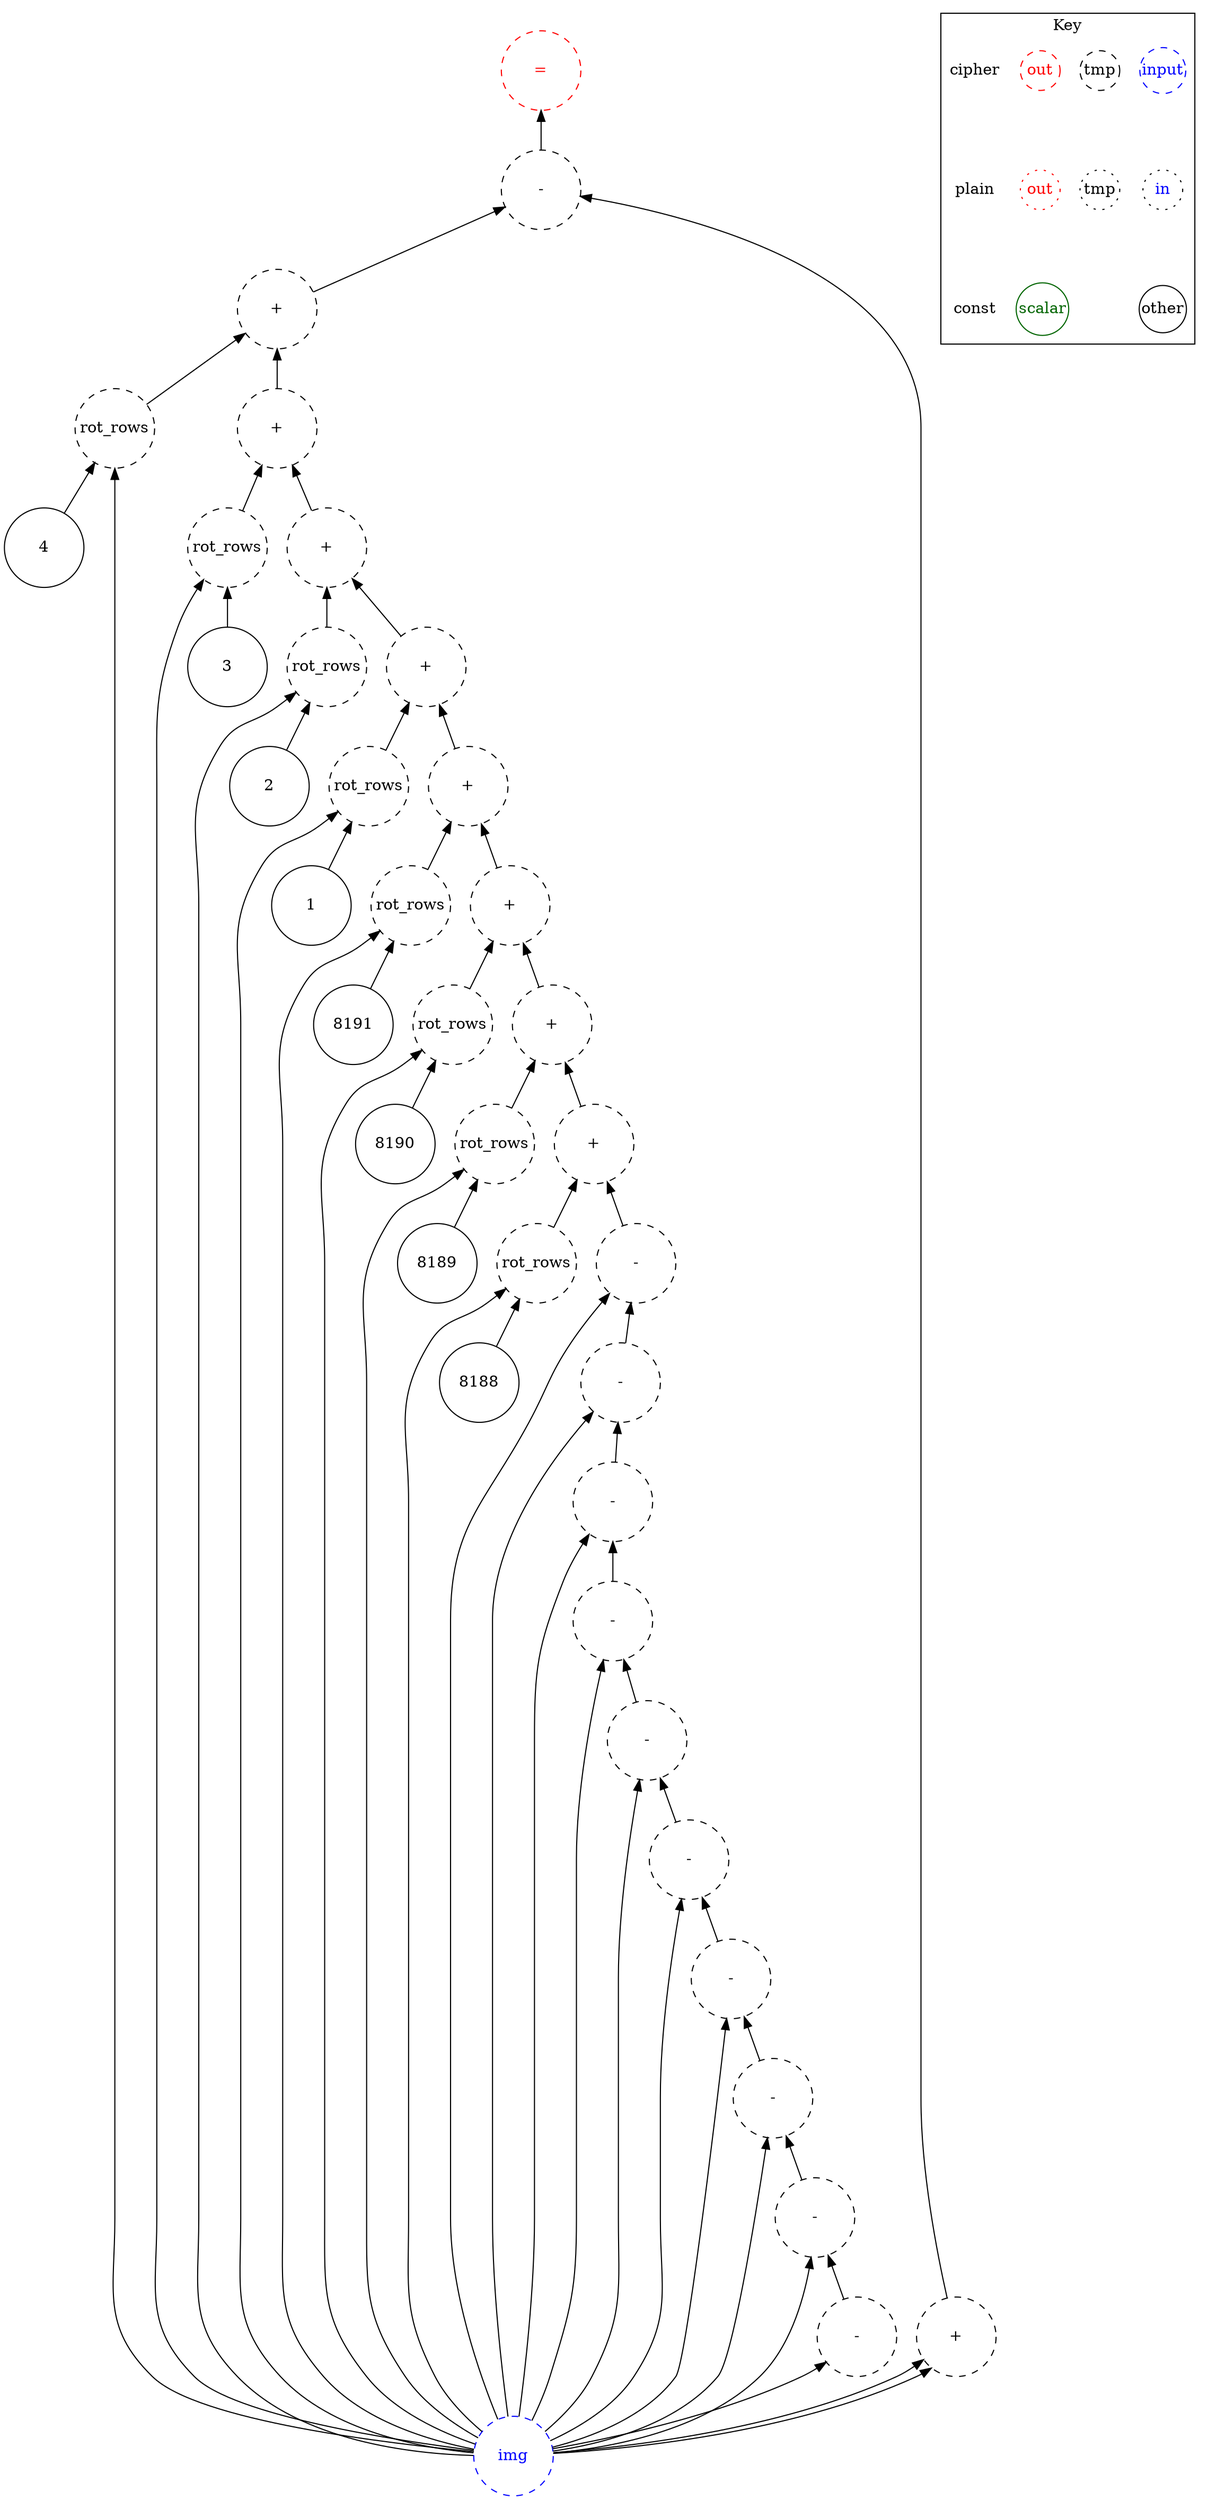 digraph "sharpening_filter" {
node [shape=circle width=1 margin=0]
edge [dir=back]
4 [label="4" style=solid]
ciphertext0 [label="img" style=dashed color=blue fontcolor=blue]
ciphertext9 [label="rot_rows" style=dashed]
ciphertext9 -> ciphertext0
ciphertext9 -> 4
3 [label="3" style=solid]
ciphertext8 [label="rot_rows" style=dashed]
ciphertext8 -> ciphertext0
ciphertext8 -> 3
2 [label="2" style=solid]
ciphertext7 [label="rot_rows" style=dashed]
ciphertext7 -> ciphertext0
ciphertext7 -> 2
1 [label="1" style=solid]
ciphertext6 [label="rot_rows" style=dashed]
ciphertext6 -> ciphertext0
ciphertext6 -> 1
8191 [label="8191" style=solid]
ciphertext5 [label="rot_rows" style=dashed]
ciphertext5 -> ciphertext0
ciphertext5 -> 8191
8190 [label="8190" style=solid]
ciphertext4 [label="rot_rows" style=dashed]
ciphertext4 -> ciphertext0
ciphertext4 -> 8190
8189 [label="8189" style=solid]
ciphertext3 [label="rot_rows" style=dashed]
ciphertext3 -> ciphertext0
ciphertext3 -> 8189
8188 [label="8188" style=solid]
ciphertext2 [label="rot_rows" style=dashed]
ciphertext2 -> ciphertext0
ciphertext2 -> 8188
ciphertext32 [label="-" style=dashed]
ciphertext32 -> ciphertext0
ciphertext33 [label="-" style=dashed]
ciphertext33 -> ciphertext32
ciphertext33 -> ciphertext0
ciphertext34 [label="-" style=dashed]
ciphertext34 -> ciphertext33
ciphertext34 -> ciphertext0
ciphertext35 [label="-" style=dashed]
ciphertext35 -> ciphertext34
ciphertext35 -> ciphertext0
ciphertext36 [label="-" style=dashed]
ciphertext36 -> ciphertext35
ciphertext36 -> ciphertext0
ciphertext37 [label="-" style=dashed]
ciphertext37 -> ciphertext36
ciphertext37 -> ciphertext0
ciphertext38 [label="-" style=dashed]
ciphertext38 -> ciphertext37
ciphertext38 -> ciphertext0
ciphertext39 [label="-" style=dashed]
ciphertext39 -> ciphertext38
ciphertext39 -> ciphertext0
ciphertext40 [label="-" style=dashed]
ciphertext40 -> ciphertext39
ciphertext40 -> ciphertext0
ciphertext1 [label="-" style=dashed]
ciphertext1 -> ciphertext40
ciphertext1 -> ciphertext0
ciphertext13 [label="+" style=dashed]
ciphertext13 -> ciphertext1
ciphertext13 -> ciphertext2
ciphertext14 [label="+" style=dashed]
ciphertext14 -> ciphertext13
ciphertext14 -> ciphertext3
ciphertext15 [label="+" style=dashed]
ciphertext15 -> ciphertext14
ciphertext15 -> ciphertext4
ciphertext16 [label="+" style=dashed]
ciphertext16 -> ciphertext15
ciphertext16 -> ciphertext5
ciphertext17 [label="+" style=dashed]
ciphertext17 -> ciphertext16
ciphertext17 -> ciphertext6
ciphertext18 [label="+" style=dashed]
ciphertext18 -> ciphertext17
ciphertext18 -> ciphertext7
ciphertext19 [label="+" style=dashed]
ciphertext19 -> ciphertext18
ciphertext19 -> ciphertext8
ciphertext20 [label="+" style=dashed]
ciphertext20 -> ciphertext19
ciphertext20 -> ciphertext9
ciphertext12 [label="+" style=dashed]
ciphertext12 -> ciphertext0
ciphertext12 -> ciphertext0
ciphertext21 [label="-" style=dashed]
ciphertext21 -> ciphertext12
ciphertext21 -> ciphertext20
ciphertext22 [label="=" style=dashed color=red fontcolor=red]
ciphertext22 -> ciphertext21
subgraph cluster_key {
    graph[label="Key"]
    node [width=0.5]
    edge [dir=forward style=invis]
    in_cipher [label=input color=blue fontcolor=blue style=dashed]
    tmp_cipher [label=tmp color=black fontcolor=black style=dashed]
    out_cipher [label=out color=red fontcolor=red style=dashed]
    cipher [shape=plain]

    in_plain [label=in icolor=blue fontcolor=blue style=dotted]
    tmp_plain [label=tmp color=black fontcolor=black style=dotted]
    out_plain [label=out color=red fontcolor=red style=dotted]
    plain [shape=plain]
    
    other [color=black fontcolor=black style=solid]
    scalar [color=darkgreen fontcolor=darkgreen style=solid]
    const[shape=plain]
    
    cipher -> plain
    plain -> const
    out_cipher -> out_plain
    in_cipher -> in_plain
    tmp_cipher -> tmp_plain
    in_plain -> other
    out_plain -> scalar
}
}
